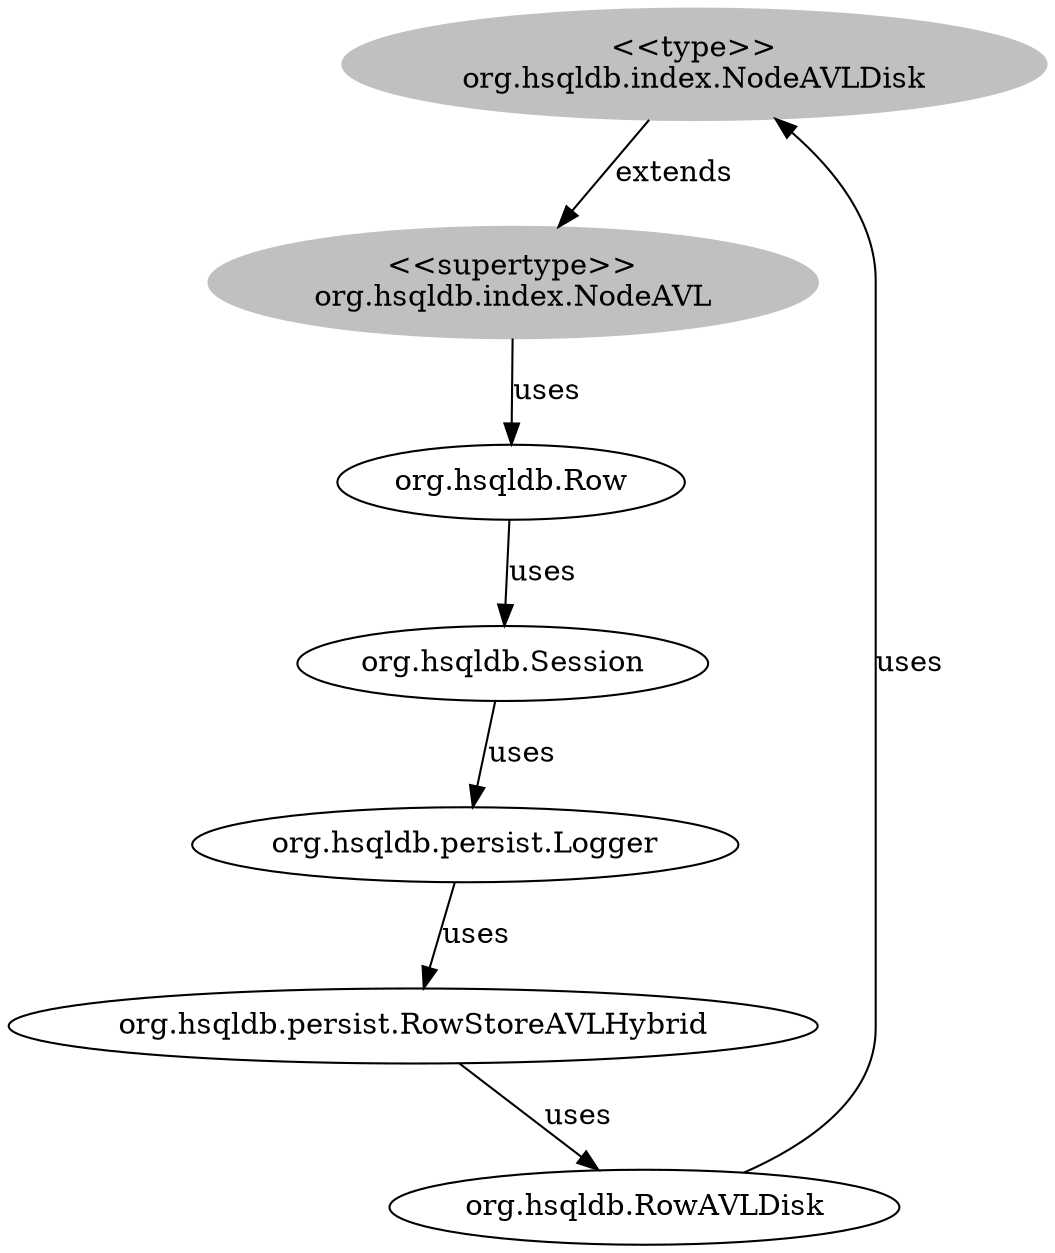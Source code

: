 digraph stk {
	org_hsqldb_index_NodeAVLDisk [label="<<type>>
org.hsqldb.index.NodeAVLDisk",style=filled,color="grey"];
	org_hsqldb_index_NodeAVL [label="<<supertype>>
org.hsqldb.index.NodeAVL",style=filled,color="grey"];
	org_hsqldb_RowAVLDisk [label="org.hsqldb.RowAVLDisk"];
	org_hsqldb_Session [label="org.hsqldb.Session"];
	org_hsqldb_persist_RowStoreAVLHybrid [label="org.hsqldb.persist.RowStoreAVLHybrid"];
	org_hsqldb_Row [label="org.hsqldb.Row"];
	org_hsqldb_persist_Logger [label="org.hsqldb.persist.Logger"];
	org_hsqldb_index_NodeAVLDisk -> org_hsqldb_index_NodeAVL [label=extends];
	org_hsqldb_index_NodeAVL -> org_hsqldb_Row [label=uses];
	org_hsqldb_Row -> org_hsqldb_Session [label=uses];
	org_hsqldb_Session -> org_hsqldb_persist_Logger [label=uses];
	org_hsqldb_persist_Logger -> org_hsqldb_persist_RowStoreAVLHybrid [label=uses];
	org_hsqldb_persist_RowStoreAVLHybrid -> org_hsqldb_RowAVLDisk [label=uses];
	org_hsqldb_RowAVLDisk -> org_hsqldb_index_NodeAVLDisk [label=uses];
}
